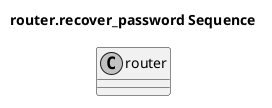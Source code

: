 @startuml

title router.recover_password Sequence

skinparam sequenceMessageAlign center
skinparam monochrome true
skinparam lifelinestrategy solid
hide footbox

class router


@enduml